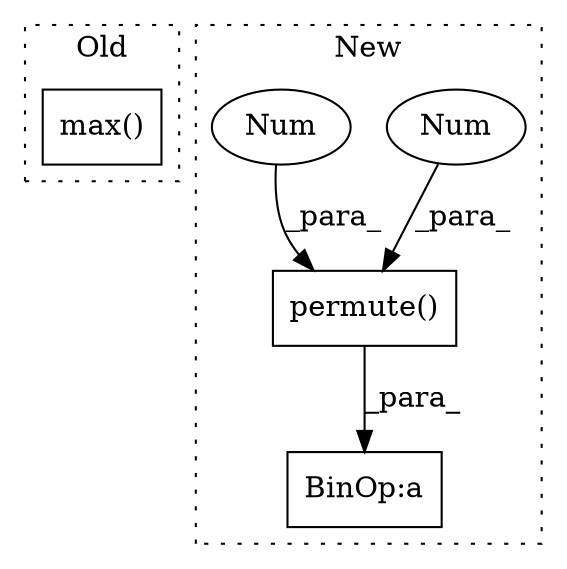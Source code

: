 digraph G {
subgraph cluster0 {
1 [label="max()" a="75" s="2832,2842" l="9,1" shape="box"];
label = "Old";
style="dotted";
}
subgraph cluster1 {
2 [label="permute()" a="75" s="5785,5818" l="30,1" shape="box"];
3 [label="BinOp:a" a="82" s="5617" l="111" shape="box"];
4 [label="Num" a="76" s="5817" l="1" shape="ellipse"];
5 [label="Num" a="76" s="5815" l="1" shape="ellipse"];
label = "New";
style="dotted";
}
2 -> 3 [label="_para_"];
4 -> 2 [label="_para_"];
5 -> 2 [label="_para_"];
}